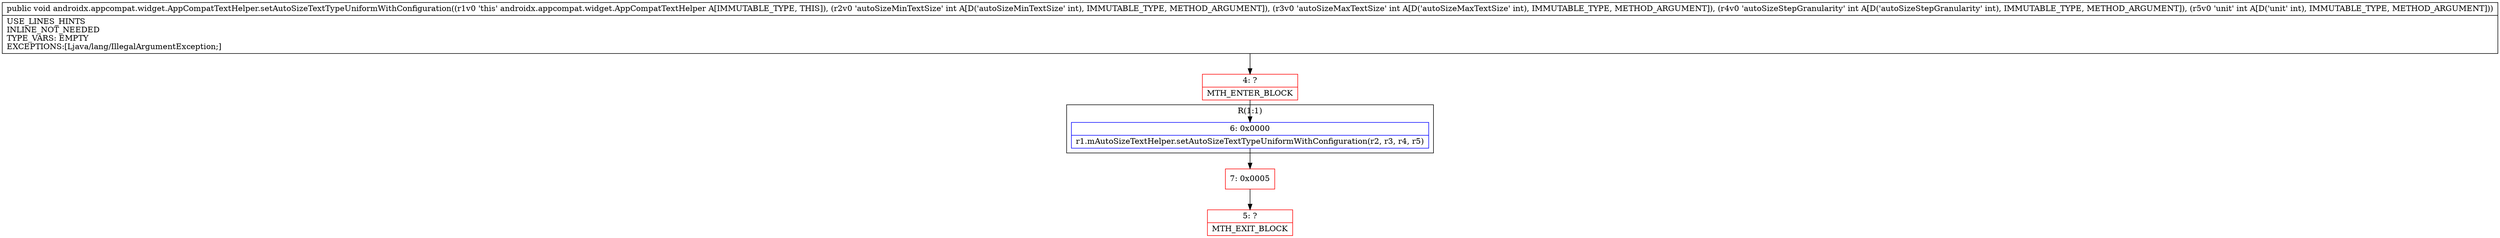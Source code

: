 digraph "CFG forandroidx.appcompat.widget.AppCompatTextHelper.setAutoSizeTextTypeUniformWithConfiguration(IIII)V" {
subgraph cluster_Region_160581067 {
label = "R(1:1)";
node [shape=record,color=blue];
Node_6 [shape=record,label="{6\:\ 0x0000|r1.mAutoSizeTextHelper.setAutoSizeTextTypeUniformWithConfiguration(r2, r3, r4, r5)\l}"];
}
Node_4 [shape=record,color=red,label="{4\:\ ?|MTH_ENTER_BLOCK\l}"];
Node_7 [shape=record,color=red,label="{7\:\ 0x0005}"];
Node_5 [shape=record,color=red,label="{5\:\ ?|MTH_EXIT_BLOCK\l}"];
MethodNode[shape=record,label="{public void androidx.appcompat.widget.AppCompatTextHelper.setAutoSizeTextTypeUniformWithConfiguration((r1v0 'this' androidx.appcompat.widget.AppCompatTextHelper A[IMMUTABLE_TYPE, THIS]), (r2v0 'autoSizeMinTextSize' int A[D('autoSizeMinTextSize' int), IMMUTABLE_TYPE, METHOD_ARGUMENT]), (r3v0 'autoSizeMaxTextSize' int A[D('autoSizeMaxTextSize' int), IMMUTABLE_TYPE, METHOD_ARGUMENT]), (r4v0 'autoSizeStepGranularity' int A[D('autoSizeStepGranularity' int), IMMUTABLE_TYPE, METHOD_ARGUMENT]), (r5v0 'unit' int A[D('unit' int), IMMUTABLE_TYPE, METHOD_ARGUMENT]))  | USE_LINES_HINTS\lINLINE_NOT_NEEDED\lTYPE_VARS: EMPTY\lEXCEPTIONS:[Ljava\/lang\/IllegalArgumentException;]\l}"];
MethodNode -> Node_4;Node_6 -> Node_7;
Node_4 -> Node_6;
Node_7 -> Node_5;
}


